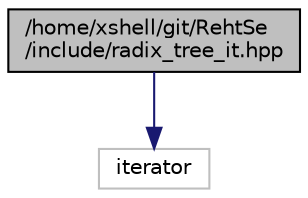 digraph "/home/xshell/git/RehtSe/include/radix_tree_it.hpp"
{
  edge [fontname="Helvetica",fontsize="10",labelfontname="Helvetica",labelfontsize="10"];
  node [fontname="Helvetica",fontsize="10",shape=record];
  Node1 [label="/home/xshell/git/RehtSe\l/include/radix_tree_it.hpp",height=0.2,width=0.4,color="black", fillcolor="grey75", style="filled", fontcolor="black"];
  Node1 -> Node2 [color="midnightblue",fontsize="10",style="solid"];
  Node2 [label="iterator",height=0.2,width=0.4,color="grey75", fillcolor="white", style="filled"];
}
